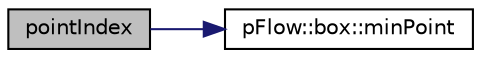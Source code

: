 digraph "pointIndex"
{
 // LATEX_PDF_SIZE
  edge [fontname="Helvetica",fontsize="10",labelfontname="Helvetica",labelfontsize="10"];
  node [fontname="Helvetica",fontsize="10",shape=record];
  rankdir="LR";
  Node1 [label="pointIndex",height=0.2,width=0.4,color="black", fillcolor="grey75", style="filled", fontcolor="black",tooltip=" "];
  Node1 -> Node2 [color="midnightblue",fontsize="10",style="solid",fontname="Helvetica"];
  Node2 [label="pFlow::box::minPoint",height=0.2,width=0.4,color="black", fillcolor="white", style="filled",URL="$classpFlow_1_1box.html#a7a3e5e5740e519e910633f5d72bb043b",tooltip=" "];
}
